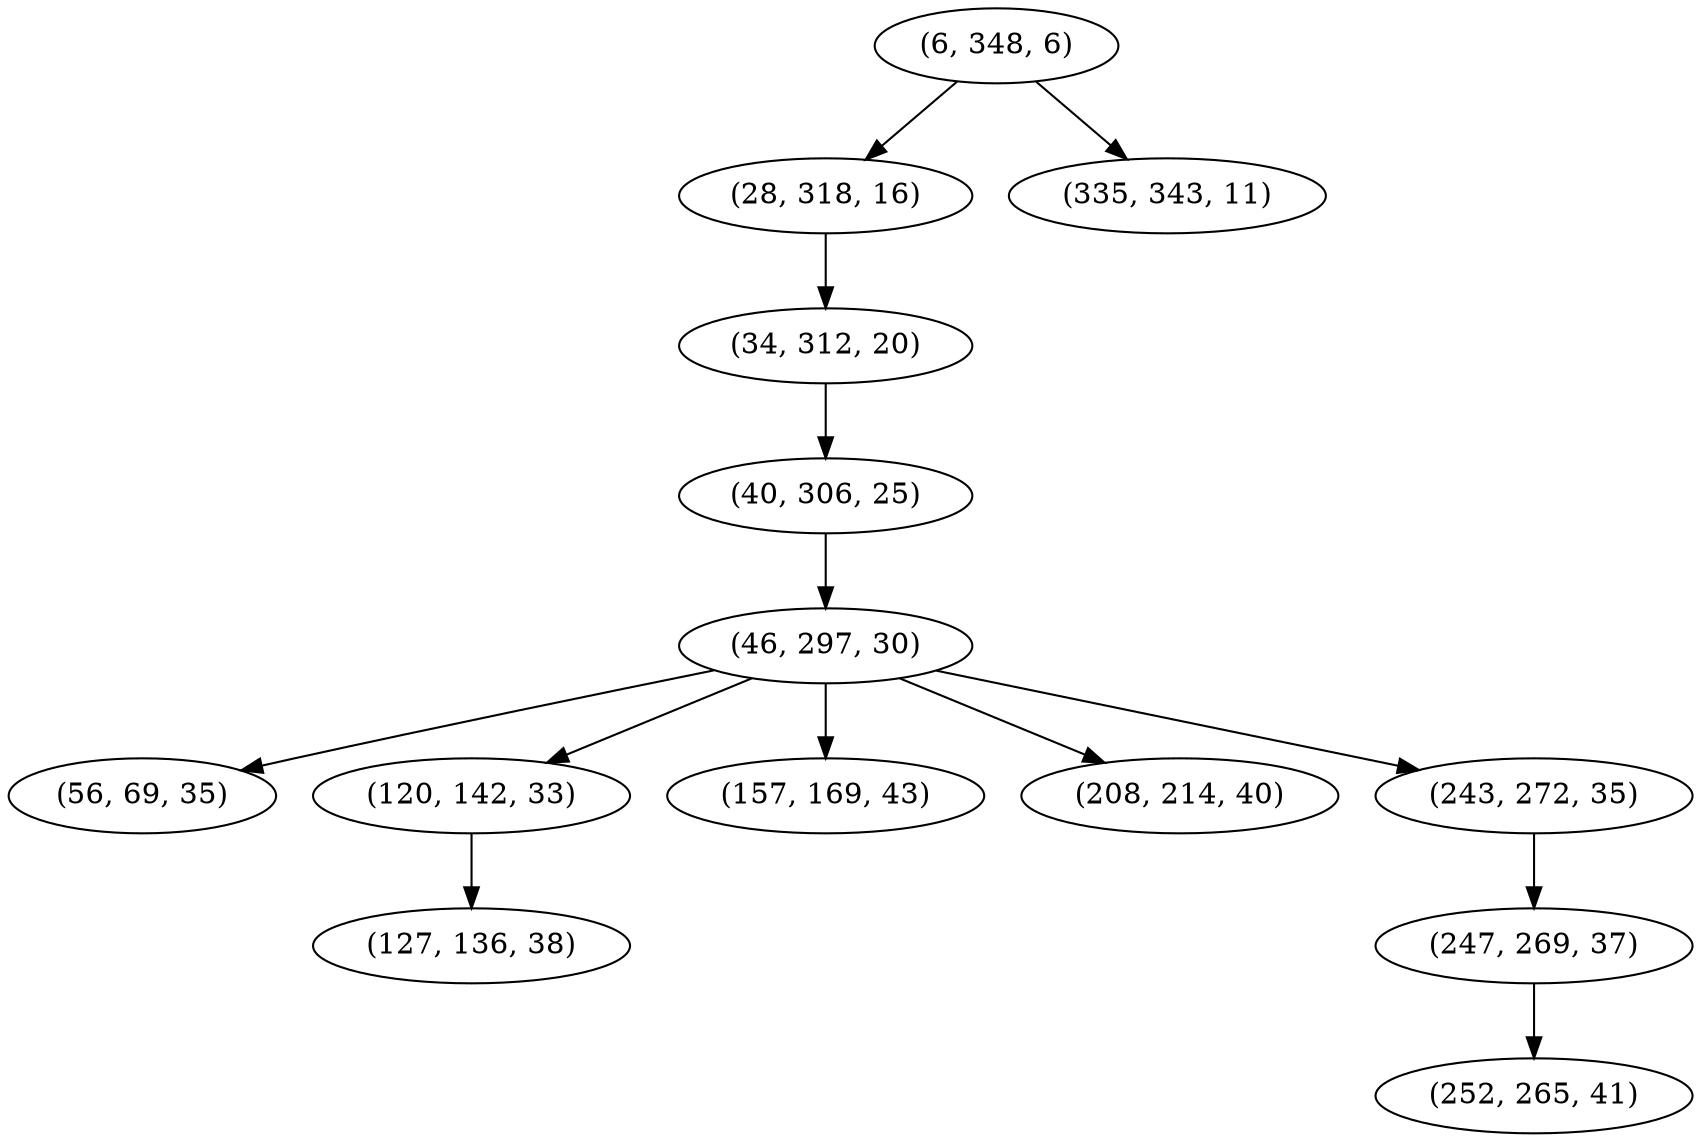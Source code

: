 digraph tree {
    "(6, 348, 6)";
    "(28, 318, 16)";
    "(34, 312, 20)";
    "(40, 306, 25)";
    "(46, 297, 30)";
    "(56, 69, 35)";
    "(120, 142, 33)";
    "(127, 136, 38)";
    "(157, 169, 43)";
    "(208, 214, 40)";
    "(243, 272, 35)";
    "(247, 269, 37)";
    "(252, 265, 41)";
    "(335, 343, 11)";
    "(6, 348, 6)" -> "(28, 318, 16)";
    "(6, 348, 6)" -> "(335, 343, 11)";
    "(28, 318, 16)" -> "(34, 312, 20)";
    "(34, 312, 20)" -> "(40, 306, 25)";
    "(40, 306, 25)" -> "(46, 297, 30)";
    "(46, 297, 30)" -> "(56, 69, 35)";
    "(46, 297, 30)" -> "(120, 142, 33)";
    "(46, 297, 30)" -> "(157, 169, 43)";
    "(46, 297, 30)" -> "(208, 214, 40)";
    "(46, 297, 30)" -> "(243, 272, 35)";
    "(120, 142, 33)" -> "(127, 136, 38)";
    "(243, 272, 35)" -> "(247, 269, 37)";
    "(247, 269, 37)" -> "(252, 265, 41)";
}
